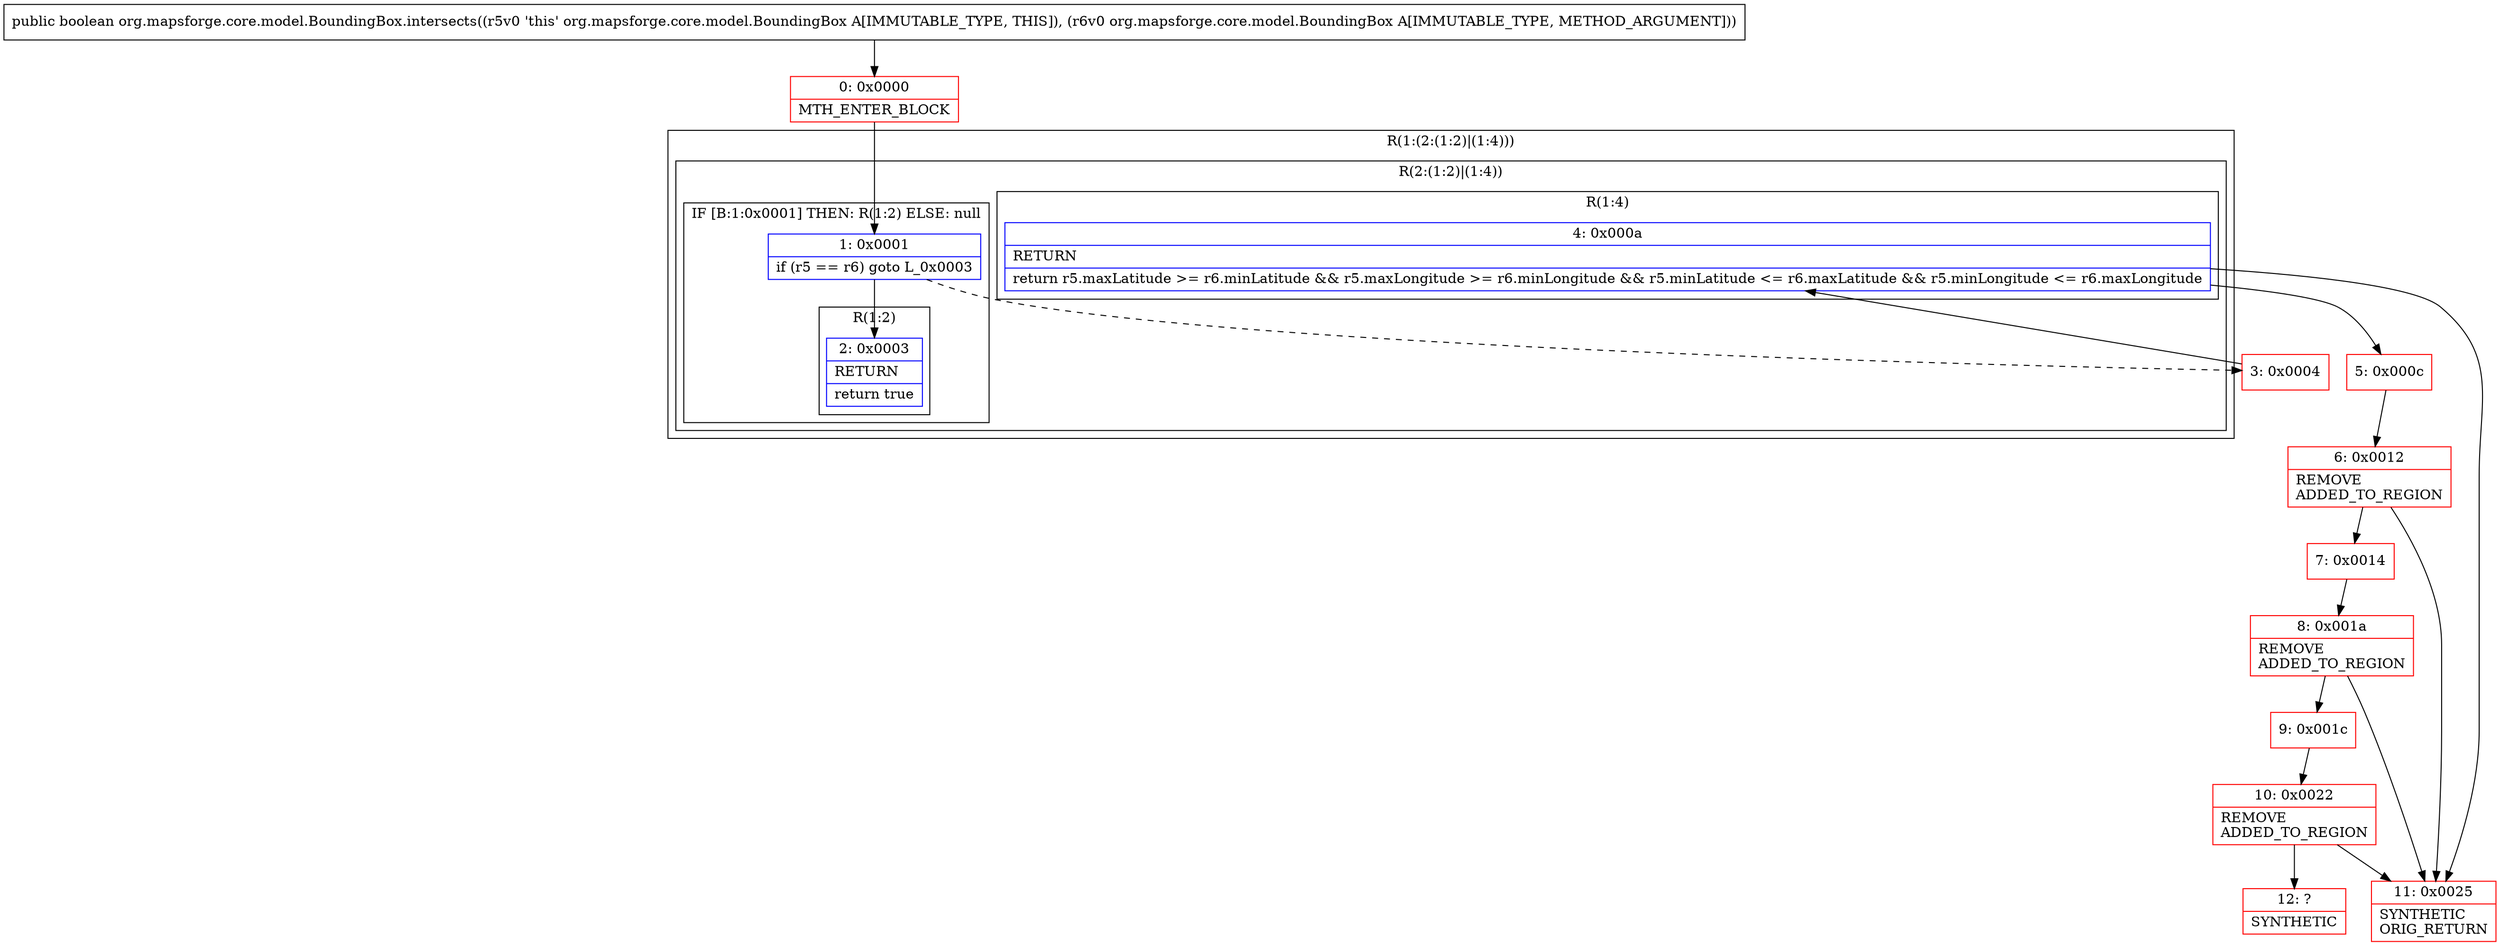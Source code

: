 digraph "CFG fororg.mapsforge.core.model.BoundingBox.intersects(Lorg\/mapsforge\/core\/model\/BoundingBox;)Z" {
subgraph cluster_Region_1088735850 {
label = "R(1:(2:(1:2)|(1:4)))";
node [shape=record,color=blue];
subgraph cluster_Region_495839823 {
label = "R(2:(1:2)|(1:4))";
node [shape=record,color=blue];
subgraph cluster_IfRegion_2088370366 {
label = "IF [B:1:0x0001] THEN: R(1:2) ELSE: null";
node [shape=record,color=blue];
Node_1 [shape=record,label="{1\:\ 0x0001|if (r5 == r6) goto L_0x0003\l}"];
subgraph cluster_Region_642510894 {
label = "R(1:2)";
node [shape=record,color=blue];
Node_2 [shape=record,label="{2\:\ 0x0003|RETURN\l|return true\l}"];
}
}
subgraph cluster_Region_1075501335 {
label = "R(1:4)";
node [shape=record,color=blue];
Node_4 [shape=record,label="{4\:\ 0x000a|RETURN\l|return r5.maxLatitude \>= r6.minLatitude && r5.maxLongitude \>= r6.minLongitude && r5.minLatitude \<= r6.maxLatitude && r5.minLongitude \<= r6.maxLongitude\l}"];
}
}
}
Node_0 [shape=record,color=red,label="{0\:\ 0x0000|MTH_ENTER_BLOCK\l}"];
Node_3 [shape=record,color=red,label="{3\:\ 0x0004}"];
Node_5 [shape=record,color=red,label="{5\:\ 0x000c}"];
Node_6 [shape=record,color=red,label="{6\:\ 0x0012|REMOVE\lADDED_TO_REGION\l}"];
Node_7 [shape=record,color=red,label="{7\:\ 0x0014}"];
Node_8 [shape=record,color=red,label="{8\:\ 0x001a|REMOVE\lADDED_TO_REGION\l}"];
Node_9 [shape=record,color=red,label="{9\:\ 0x001c}"];
Node_10 [shape=record,color=red,label="{10\:\ 0x0022|REMOVE\lADDED_TO_REGION\l}"];
Node_11 [shape=record,color=red,label="{11\:\ 0x0025|SYNTHETIC\lORIG_RETURN\l}"];
Node_12 [shape=record,color=red,label="{12\:\ ?|SYNTHETIC\l}"];
MethodNode[shape=record,label="{public boolean org.mapsforge.core.model.BoundingBox.intersects((r5v0 'this' org.mapsforge.core.model.BoundingBox A[IMMUTABLE_TYPE, THIS]), (r6v0 org.mapsforge.core.model.BoundingBox A[IMMUTABLE_TYPE, METHOD_ARGUMENT])) }"];
MethodNode -> Node_0;
Node_1 -> Node_2;
Node_1 -> Node_3[style=dashed];
Node_4 -> Node_5;
Node_4 -> Node_11;
Node_0 -> Node_1;
Node_3 -> Node_4;
Node_5 -> Node_6;
Node_6 -> Node_7;
Node_6 -> Node_11;
Node_7 -> Node_8;
Node_8 -> Node_9;
Node_8 -> Node_11;
Node_9 -> Node_10;
Node_10 -> Node_11;
Node_10 -> Node_12;
}

